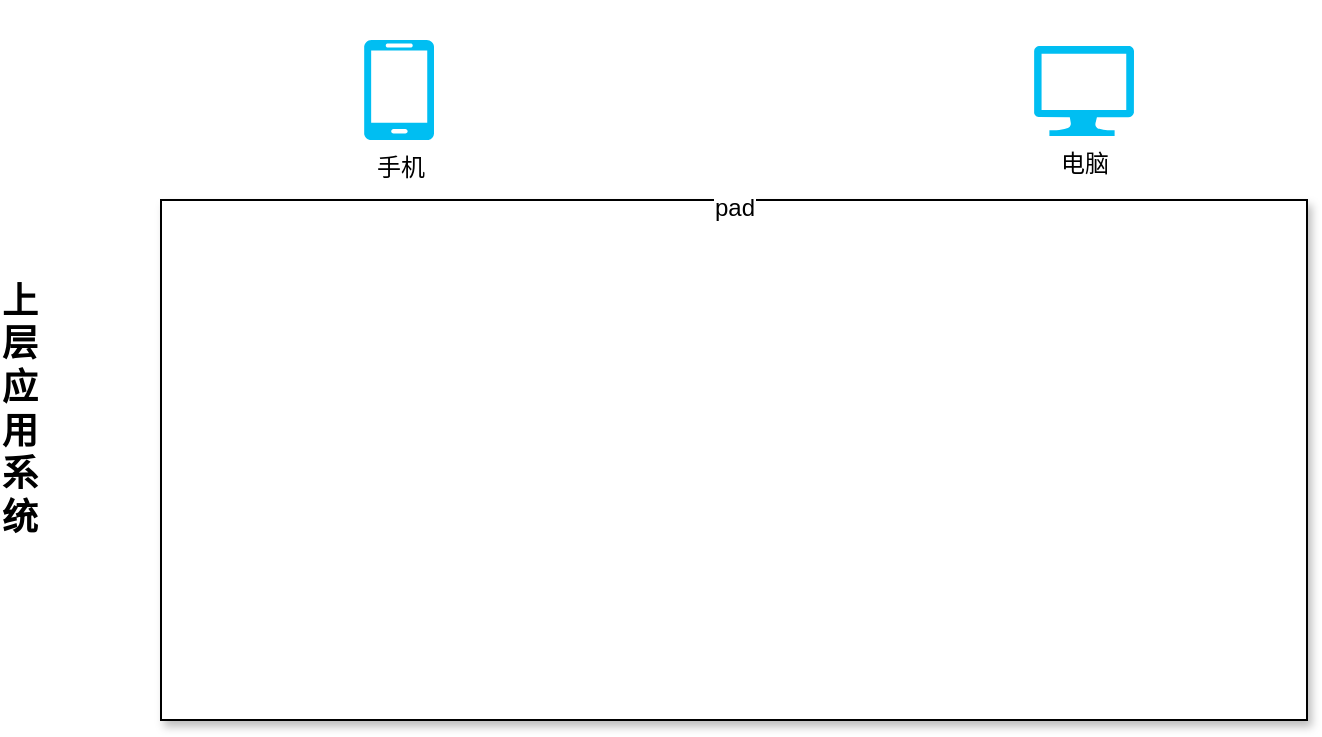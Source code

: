 <mxfile version="12.3.3" type="github" pages="1">
  <diagram id="6I0OCvxSQrVGMHxT2VVA" name="Page-1">
    <mxGraphModel dx="1038" dy="575" grid="1" gridSize="10" guides="1" tooltips="1" connect="1" arrows="1" fold="1" page="1" pageScale="1" pageWidth="850" pageHeight="1100" math="0" shadow="0">
      <root>
        <mxCell id="0"/>
        <mxCell id="1" parent="0"/>
        <mxCell id="EplZmqz9-yX-gwSmQUmt-13" value="" style="rounded=0;whiteSpace=wrap;html=1;shadow=1;" vertex="1" parent="1">
          <mxGeometry x="130.5" y="540" width="573" height="260" as="geometry"/>
        </mxCell>
        <mxCell id="EplZmqz9-yX-gwSmQUmt-3" value="手机" style="verticalLabelPosition=bottom;html=1;verticalAlign=top;align=center;strokeColor=none;fillColor=#00BEF2;shape=mxgraph.azure.mobile;pointerEvents=1;" vertex="1" parent="1">
          <mxGeometry x="232" y="460" width="35" height="50" as="geometry"/>
        </mxCell>
        <mxCell id="EplZmqz9-yX-gwSmQUmt-4" value="pad" style="shape=image;html=1;verticalAlign=top;verticalLabelPosition=bottom;labelBackgroundColor=#ffffff;imageAspect=0;aspect=fixed;image=https://cdn3.iconfinder.com/data/icons/strokeline/128/17_icons-128.png;direction=north;" vertex="1" parent="1">
          <mxGeometry x="372" y="440" width="90" height="90" as="geometry"/>
        </mxCell>
        <mxCell id="EplZmqz9-yX-gwSmQUmt-7" value="电脑" style="verticalLabelPosition=bottom;html=1;verticalAlign=top;align=center;strokeColor=none;fillColor=#00BEF2;shape=mxgraph.azure.computer;pointerEvents=1;" vertex="1" parent="1">
          <mxGeometry x="567" y="463" width="50" height="45" as="geometry"/>
        </mxCell>
        <mxCell id="EplZmqz9-yX-gwSmQUmt-11" value="&lt;b&gt;&lt;font style=&quot;font-size: 18px&quot;&gt;上层应用系统&lt;/font&gt;&lt;/b&gt;" style="text;html=1;strokeColor=none;fillColor=none;align=center;verticalAlign=middle;whiteSpace=wrap;rounded=0;" vertex="1" parent="1">
          <mxGeometry x="50" y="560" width="20" height="170" as="geometry"/>
        </mxCell>
      </root>
    </mxGraphModel>
  </diagram>
</mxfile>
